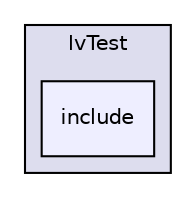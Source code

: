 digraph "LIA_SpkDet/IvTest/include" {
  compound=true
  node [ fontsize="10", fontname="Helvetica"];
  edge [ labelfontsize="10", labelfontname="Helvetica"];
  subgraph clusterdir_aff939e2a2683ec5db9ad98f7e1a4258 {
    graph [ bgcolor="#ddddee", pencolor="black", label="IvTest" fontname="Helvetica", fontsize="10", URL="dir_aff939e2a2683ec5db9ad98f7e1a4258.html"]
  dir_6ac7feca18e9e9ef0cbf562d23182911 [shape=box, label="include", style="filled", fillcolor="#eeeeff", pencolor="black", URL="dir_6ac7feca18e9e9ef0cbf562d23182911.html"];
  }
}
